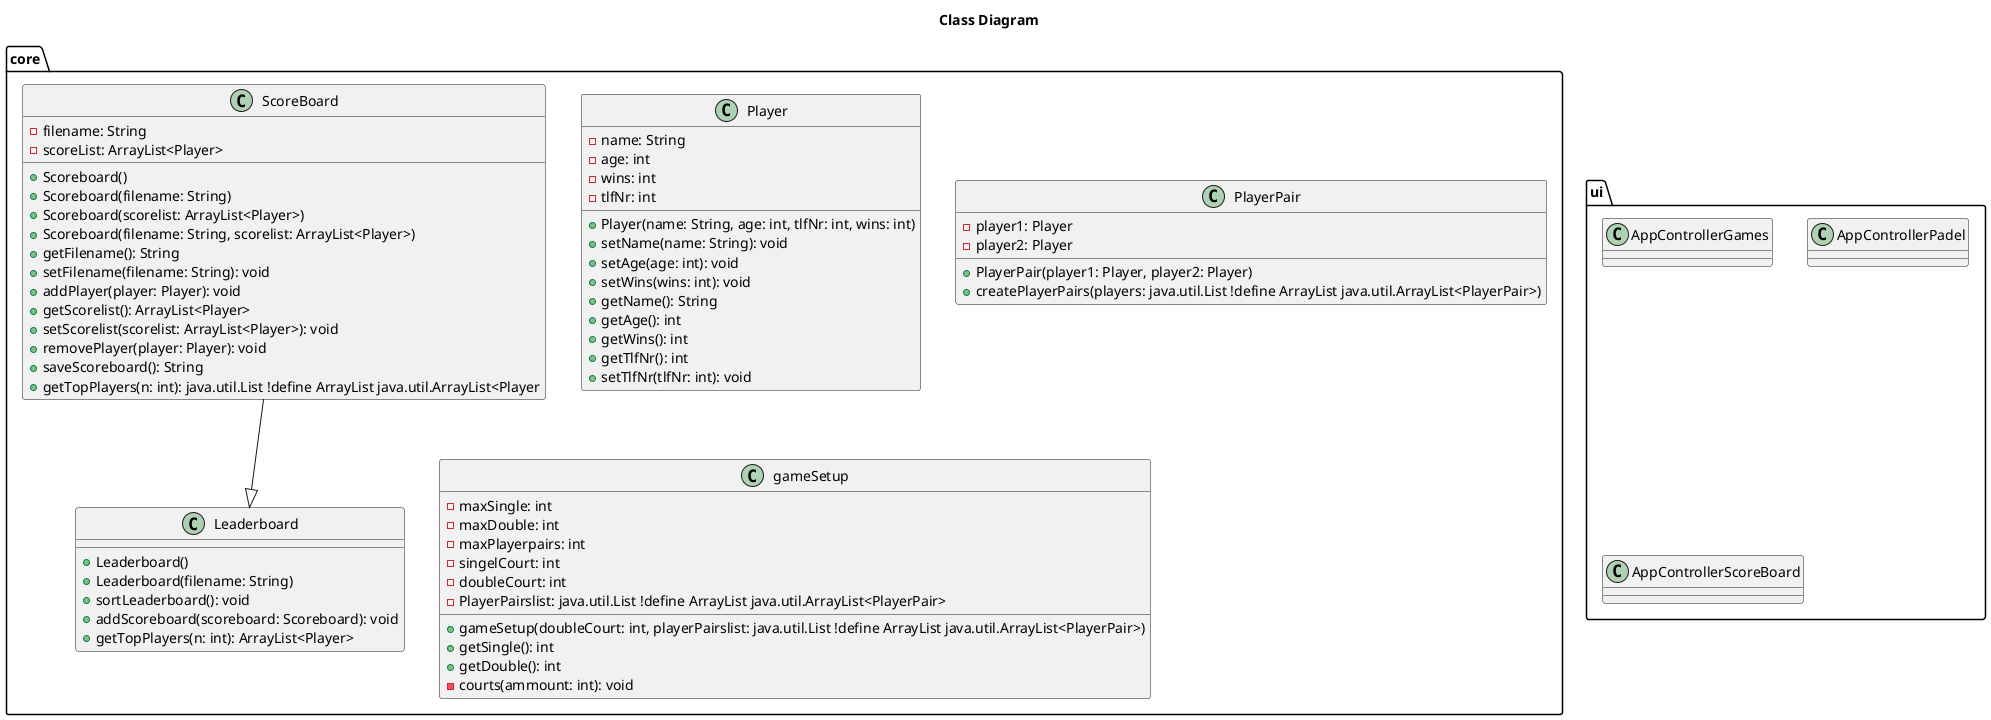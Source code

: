 @startuml classDiagram

title Class Diagram
!define List java.util.List !define ArrayList java.util.ArrayList


core.ScoreBoard --|> core.Leaderboard



package core {
    class Player {
        - name: String
        - age: int
        - wins: int
        - tlfNr: int
        + Player(name: String, age: int, tlfNr: int, wins: int)
        + setName(name: String): void
        + setAge(age: int): void
        + setWins(wins: int): void
        + getName(): String
        + getAge(): int
        + getWins(): int
        + getTlfNr(): int
        + setTlfNr(tlfNr: int): void
        
    }

    class PlayerPair {
        - player1: Player
        - player2: Player
        + PlayerPair(player1: Player, player2: Player)
        + createPlayerPairs(players: List<PlayerPair>)
    }

    class ScoreBoard {
        - filename: String
        - scoreList: ArrayList<Player>
        + Scoreboard()
        + Scoreboard(filename: String)
        + Scoreboard(scorelist: ArrayList<Player>)
        + Scoreboard(filename: String, scorelist: ArrayList<Player>)
        + getFilename(): String
        + setFilename(filename: String): void
        + addPlayer(player: Player): void
        + getScorelist(): ArrayList<Player>
        + setScorelist(scorelist: ArrayList<Player>): void
        + removePlayer(player: Player): void
        + saveScoreboard(): String
        + getTopPlayers(n: int): List<Player

    }

    class Leaderboard {
        + Leaderboard()
        + Leaderboard(filename: String)
        + sortLeaderboard(): void
        + addScoreboard(scoreboard: Scoreboard): void
        + getTopPlayers(n: int): ArrayList<Player>
    }

    class gameSetup {
        - maxSingle: int
        - maxDouble: int
        - maxPlayerpairs: int
        - singelCourt: int
        - doubleCourt: int
        - PlayerPairslist: List<PlayerPair>

        + gameSetup(doubleCourt: int, playerPairslist: List<PlayerPair>)
        + getSingle(): int
        + getDouble(): int
        - courts(ammount: int): void
    }

}
package ui {
    class AppControllerGames {

    }

    class AppControllerPadel {

    }

    class AppControllerScoreBoard {

    }
}

@enduml